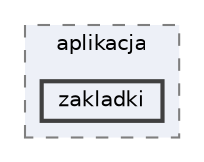 digraph "lib/strony/aplikacja/zakladki"
{
 // LATEX_PDF_SIZE
  bgcolor="transparent";
  edge [fontname=Helvetica,fontsize=10,labelfontname=Helvetica,labelfontsize=10];
  node [fontname=Helvetica,fontsize=10,shape=box,height=0.2,width=0.4];
  compound=true
  subgraph clusterdir_7afac244b7a151adf3e577ac8a2c9d2b {
    graph [ bgcolor="#edf0f7", pencolor="grey50", label="aplikacja", fontname=Helvetica,fontsize=10 style="filled,dashed", URL="dir_7afac244b7a151adf3e577ac8a2c9d2b.html",tooltip=""]
  dir_0663ebbbe841630cff254d04e315263a [label="zakladki", fillcolor="#edf0f7", color="grey25", style="filled,bold", URL="dir_0663ebbbe841630cff254d04e315263a.html",tooltip=""];
  }
}
